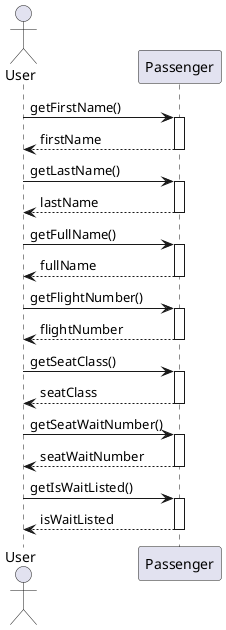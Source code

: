 @startuml
actor User
participant "Passenger" as P

' Retrieve passenger's first name
User -> P : getFirstName()
activate P
P --> User : firstName
deactivate P

' Retrieve passenger's last name
User -> P : getLastName()
activate P
P --> User : lastName
deactivate P

' Retrieve passenger's full name
User -> P : getFullName()
activate P
P --> User : fullName
deactivate P

' Retrieve passenger's flight number
User -> P : getFlightNumber()
activate P
P --> User : flightNumber
deactivate P

' Retrieve passenger's seat class
User -> P : getSeatClass()
activate P
P --> User : seatClass
deactivate P

' Retrieve passenger's seat/wait number
User -> P : getSeatWaitNumber()
activate P
P --> User : seatWaitNumber
deactivate P

' Check if the passenger is on the wait list
User -> P : getIsWaitListed()
activate P
P --> User : isWaitListed
deactivate P

@enduml
